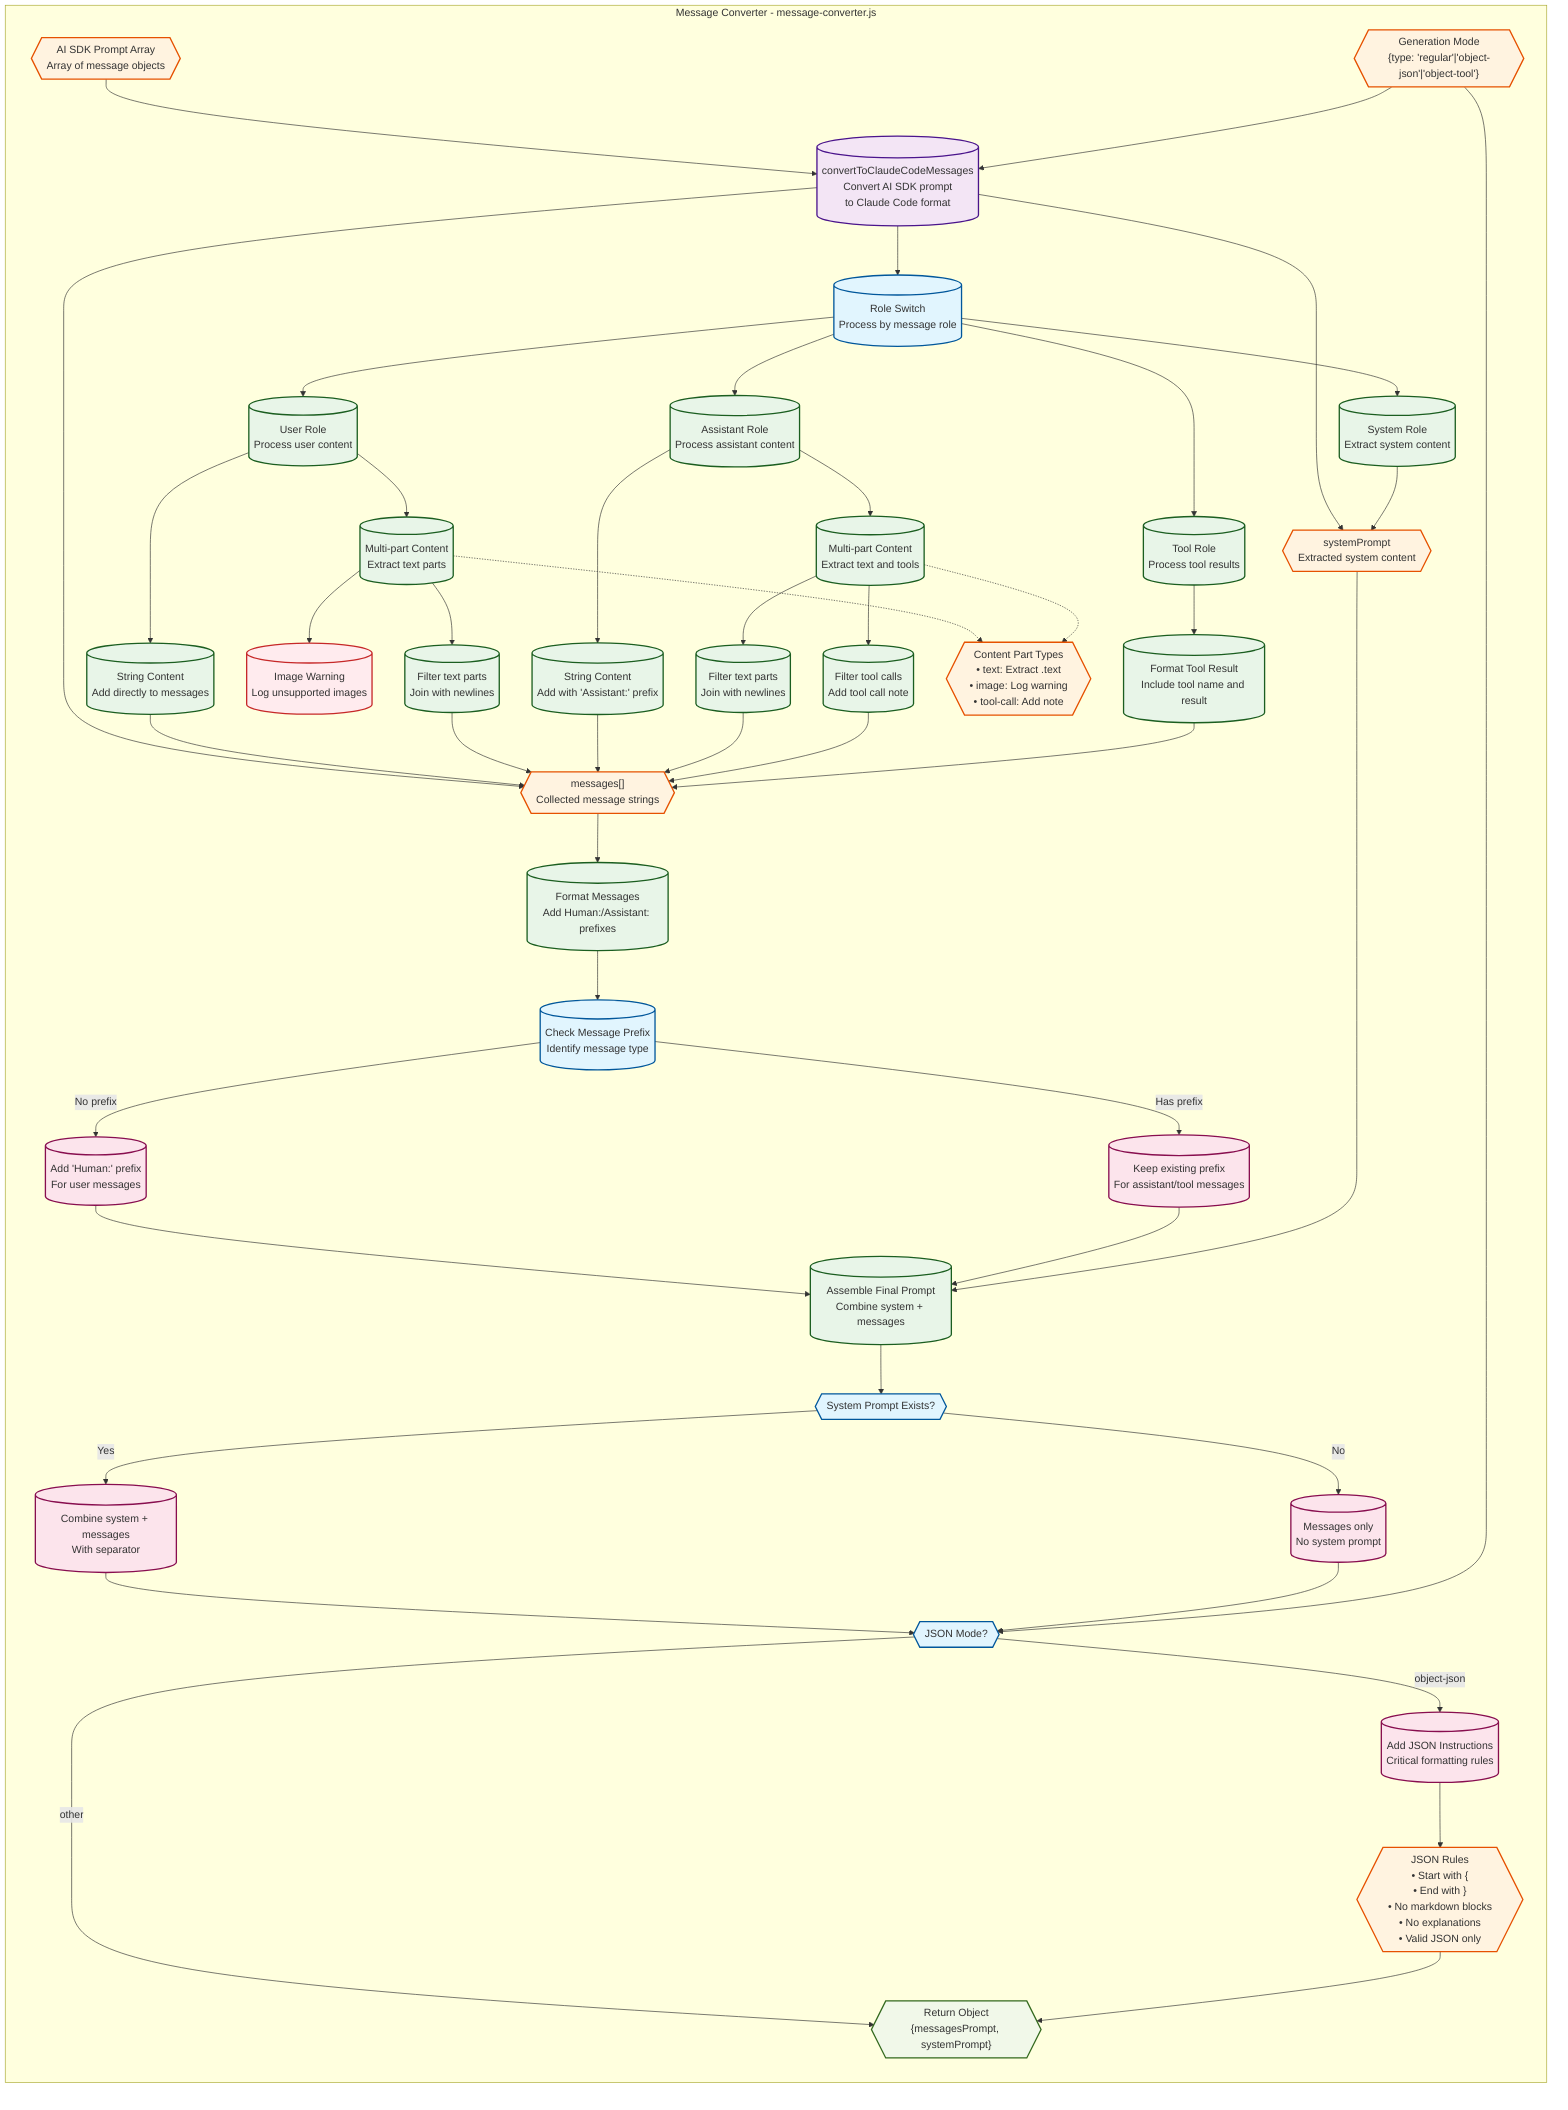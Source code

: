 graph TD
    subgraph "Message Converter - message-converter.js"
        direction TB
        
        %% Main Function
        CONVERT_FUNC[("convertToClaudeCodeMessages<br/>Convert AI SDK prompt<br/>to Claude Code format")]
        
        %% Input Processing
        INPUT_PROMPT{{"AI SDK Prompt Array<br/>Array of message objects"}}
        INPUT_MODE{{"Generation Mode<br/>{type: 'regular'|'object-json'|'object-tool'}"}}
        
        %% Processing Variables
        MESSAGES_ARRAY{{"messages[]<br/>Collected message strings"}}
        SYSTEM_PROMPT{{"systemPrompt<br/>Extracted system content"}}
        
        %% Message Role Processing
        ROLE_SWITCH[("Role Switch<br/>Process by message role")]
        
        %% System Message Processing
        SYS_PROCESS[("System Role<br/>Extract system content")]
        
        %% User Message Processing
        USER_PROCESS[("User Role<br/>Process user content")]
        USER_STRING[("String Content<br/>Add directly to messages")]
        USER_MULTIPART[("Multi-part Content<br/>Extract text parts")]
        USER_TEXT_FILTER[("Filter text parts<br/>Join with newlines")]
        USER_IMAGE_WARN[("Image Warning<br/>Log unsupported images")]
        
        %% Assistant Message Processing
        ASST_PROCESS[("Assistant Role<br/>Process assistant content")]
        ASST_STRING[("String Content<br/>Add with 'Assistant:' prefix")]
        ASST_MULTIPART[("Multi-part Content<br/>Extract text and tools")]
        ASST_TEXT_FILTER[("Filter text parts<br/>Join with newlines")]
        ASST_TOOL_FILTER[("Filter tool calls<br/>Add tool call note")]
        
        %% Tool Message Processing
        TOOL_PROCESS[("Tool Role<br/>Process tool results")]
        TOOL_FORMAT[("Format Tool Result<br/>Include tool name and result")]
        
        %% Message Formatting
        FORMAT_MESSAGES[("Format Messages<br/>Add Human:/Assistant: prefixes")]
        PREFIX_CHECK[("Check Message Prefix<br/>Identify message type")]
        ADD_HUMAN_PREFIX[("Add 'Human:' prefix<br/>For user messages")]
        KEEP_PREFIX[("Keep existing prefix<br/>For assistant/tool messages")]
        
        %% Final Assembly
        ASSEMBLE_PROMPT[("Assemble Final Prompt<br/>Combine system + messages")]
        SYSTEM_CHECK{{"System Prompt Exists?"}}
        COMBINE_WITH_SYS[("Combine system + messages<br/>With separator")]
        MESSAGES_ONLY[("Messages only<br/>No system prompt")]
        
        %% JSON Mode Enhancement
        JSON_MODE_CHECK{{"JSON Mode?"}}
        ADD_JSON_INSTRUCTIONS[("Add JSON Instructions<br/>Critical formatting rules")]
        JSON_RULES{{"JSON Rules<br/>• Start with {<br/>• End with }<br/>• No markdown blocks<br/>• No explanations<br/>• Valid JSON only"}}
        
        %% Output
        OUTPUT{{"Return Object<br/>{messagesPrompt, systemPrompt}"}}
        
        %% Flow Connections - Input
        INPUT_PROMPT --> CONVERT_FUNC
        INPUT_MODE --> CONVERT_FUNC
        CONVERT_FUNC --> MESSAGES_ARRAY
        CONVERT_FUNC --> SYSTEM_PROMPT
        CONVERT_FUNC --> ROLE_SWITCH
        
        %% Flow Connections - Role Processing
        ROLE_SWITCH --> SYS_PROCESS
        ROLE_SWITCH --> USER_PROCESS
        ROLE_SWITCH --> ASST_PROCESS
        ROLE_SWITCH --> TOOL_PROCESS
        
        %% Flow Connections - System
        SYS_PROCESS --> SYSTEM_PROMPT
        
        %% Flow Connections - User
        USER_PROCESS --> USER_STRING
        USER_PROCESS --> USER_MULTIPART
        USER_STRING --> MESSAGES_ARRAY
        USER_MULTIPART --> USER_TEXT_FILTER
        USER_MULTIPART --> USER_IMAGE_WARN
        USER_TEXT_FILTER --> MESSAGES_ARRAY
        
        %% Flow Connections - Assistant
        ASST_PROCESS --> ASST_STRING
        ASST_PROCESS --> ASST_MULTIPART
        ASST_STRING --> MESSAGES_ARRAY
        ASST_MULTIPART --> ASST_TEXT_FILTER
        ASST_MULTIPART --> ASST_TOOL_FILTER
        ASST_TEXT_FILTER --> MESSAGES_ARRAY
        ASST_TOOL_FILTER --> MESSAGES_ARRAY
        
        %% Flow Connections - Tool
        TOOL_PROCESS --> TOOL_FORMAT
        TOOL_FORMAT --> MESSAGES_ARRAY
        
        %% Flow Connections - Formatting
        MESSAGES_ARRAY --> FORMAT_MESSAGES
        FORMAT_MESSAGES --> PREFIX_CHECK
        PREFIX_CHECK -->|"No prefix"| ADD_HUMAN_PREFIX
        PREFIX_CHECK -->|"Has prefix"| KEEP_PREFIX
        ADD_HUMAN_PREFIX --> ASSEMBLE_PROMPT
        KEEP_PREFIX --> ASSEMBLE_PROMPT
        
        %% Flow Connections - Assembly
        SYSTEM_PROMPT --> ASSEMBLE_PROMPT
        ASSEMBLE_PROMPT --> SYSTEM_CHECK
        SYSTEM_CHECK -->|"Yes"| COMBINE_WITH_SYS
        SYSTEM_CHECK -->|"No"| MESSAGES_ONLY
        COMBINE_WITH_SYS --> JSON_MODE_CHECK
        MESSAGES_ONLY --> JSON_MODE_CHECK
        
        %% Flow Connections - JSON Mode
        INPUT_MODE --> JSON_MODE_CHECK
        JSON_MODE_CHECK -->|"object-json"| ADD_JSON_INSTRUCTIONS
        JSON_MODE_CHECK -->|"other"| OUTPUT
        ADD_JSON_INSTRUCTIONS --> JSON_RULES
        JSON_RULES --> OUTPUT
        
        %% Content Type Filters
        CONTENT_TYPES{{"Content Part Types<br/>• text: Extract .text<br/>• image: Log warning<br/>• tool-call: Add note"}}
        
        USER_MULTIPART -.-> CONTENT_TYPES
        ASST_MULTIPART -.-> CONTENT_TYPES
    end
    
    %% Style Classes
    classDef function fill:#f3e5f5,stroke:#4a148c,stroke-width:2px
    classDef process fill:#e8f5e8,stroke:#1b5e20,stroke-width:2px
    classDef data fill:#fff3e0,stroke:#e65100,stroke-width:2px
    classDef decision fill:#e1f5fe,stroke:#01579b,stroke-width:2px
    classDef output fill:#f1f8e9,stroke:#33691e,stroke-width:2px
    classDef warning fill:#ffebee,stroke:#c62828,stroke-width:2px
    classDef format fill:#fce4ec,stroke:#880e4f,stroke-width:2px
    
    %% Apply Styles
    class CONVERT_FUNC function
    class SYS_PROCESS,USER_PROCESS,ASST_PROCESS,TOOL_PROCESS,FORMAT_MESSAGES,ASSEMBLE_PROMPT process
    class USER_STRING,USER_MULTIPART,USER_TEXT_FILTER,ASST_STRING,ASST_MULTIPART,ASST_TEXT_FILTER,ASST_TOOL_FILTER,TOOL_FORMAT process
    class ADD_HUMAN_PREFIX,KEEP_PREFIX,COMBINE_WITH_SYS,MESSAGES_ONLY,ADD_JSON_INSTRUCTIONS format
    class INPUT_PROMPT,INPUT_MODE,MESSAGES_ARRAY,SYSTEM_PROMPT,CONTENT_TYPES,JSON_RULES data
    class ROLE_SWITCH,PREFIX_CHECK,SYSTEM_CHECK,JSON_MODE_CHECK decision
    class OUTPUT output
    class USER_IMAGE_WARN warning